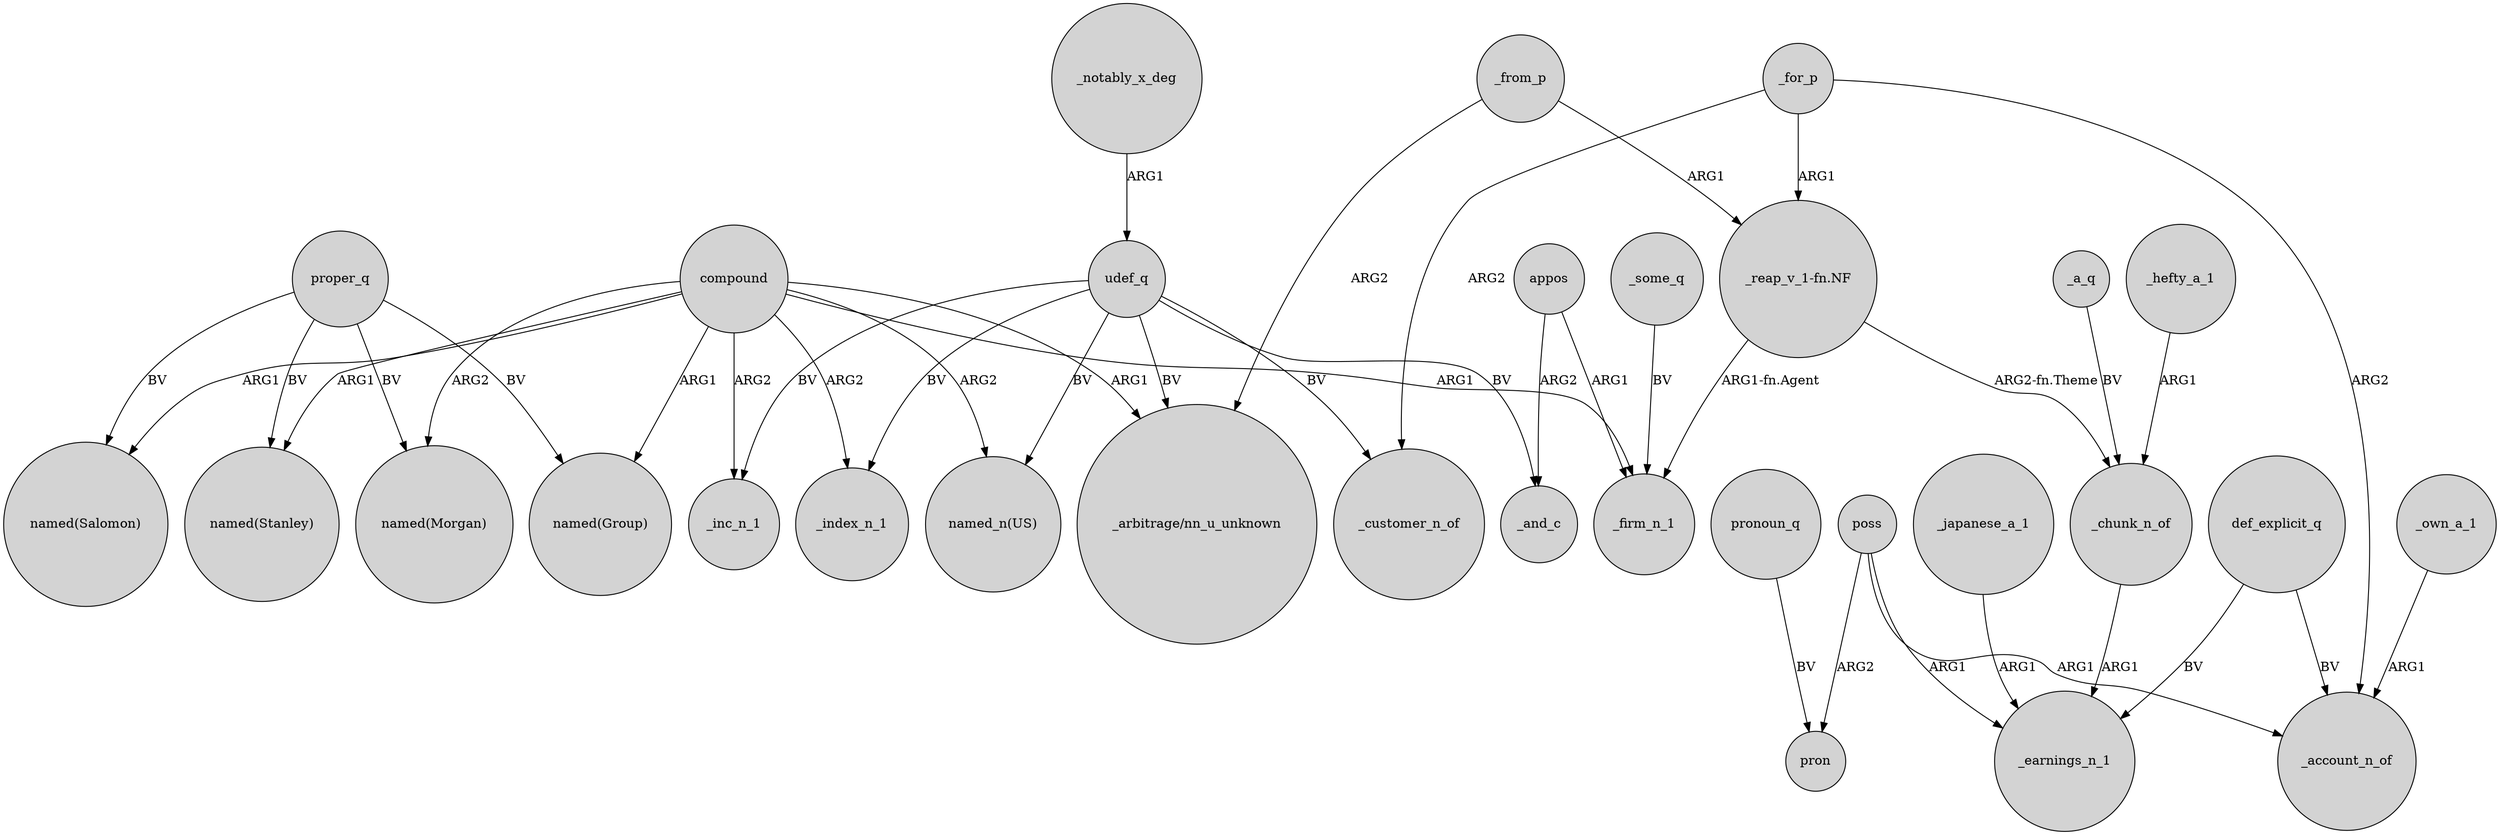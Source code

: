 digraph {
	node [shape=circle style=filled]
	_from_p -> "_arbitrage/nn_u_unknown" [label=ARG2]
	_own_a_1 -> _account_n_of [label=ARG1]
	_notably_x_deg -> udef_q [label=ARG1]
	udef_q -> "named_n(US)" [label=BV]
	udef_q -> _inc_n_1 [label=BV]
	compound -> _index_n_1 [label=ARG2]
	poss -> pron [label=ARG2]
	_japanese_a_1 -> _earnings_n_1 [label=ARG1]
	_from_p -> "_reap_v_1-fn.NF" [label=ARG1]
	_for_p -> "_reap_v_1-fn.NF" [label=ARG1]
	compound -> "named(Stanley)" [label=ARG1]
	_chunk_n_of -> _earnings_n_1 [label=ARG1]
	_for_p -> _customer_n_of [label=ARG2]
	_hefty_a_1 -> _chunk_n_of [label=ARG1]
	"_reap_v_1-fn.NF" -> _chunk_n_of [label="ARG2-fn.Theme"]
	compound -> "named(Salomon)" [label=ARG1]
	proper_q -> "named(Morgan)" [label=BV]
	_for_p -> _account_n_of [label=ARG2]
	_some_q -> _firm_n_1 [label=BV]
	udef_q -> _index_n_1 [label=BV]
	compound -> "named_n(US)" [label=ARG2]
	compound -> "named(Morgan)" [label=ARG2]
	compound -> "named(Group)" [label=ARG1]
	poss -> _account_n_of [label=ARG1]
	pronoun_q -> pron [label=BV]
	appos -> _and_c [label=ARG2]
	proper_q -> "named(Salomon)" [label=BV]
	udef_q -> "_arbitrage/nn_u_unknown" [label=BV]
	def_explicit_q -> _account_n_of [label=BV]
	compound -> "_arbitrage/nn_u_unknown" [label=ARG1]
	udef_q -> _customer_n_of [label=BV]
	proper_q -> "named(Stanley)" [label=BV]
	compound -> _firm_n_1 [label=ARG1]
	_a_q -> _chunk_n_of [label=BV]
	poss -> _earnings_n_1 [label=ARG1]
	proper_q -> "named(Group)" [label=BV]
	def_explicit_q -> _earnings_n_1 [label=BV]
	udef_q -> _and_c [label=BV]
	compound -> _inc_n_1 [label=ARG2]
	"_reap_v_1-fn.NF" -> _firm_n_1 [label="ARG1-fn.Agent"]
	appos -> _firm_n_1 [label=ARG1]
}
